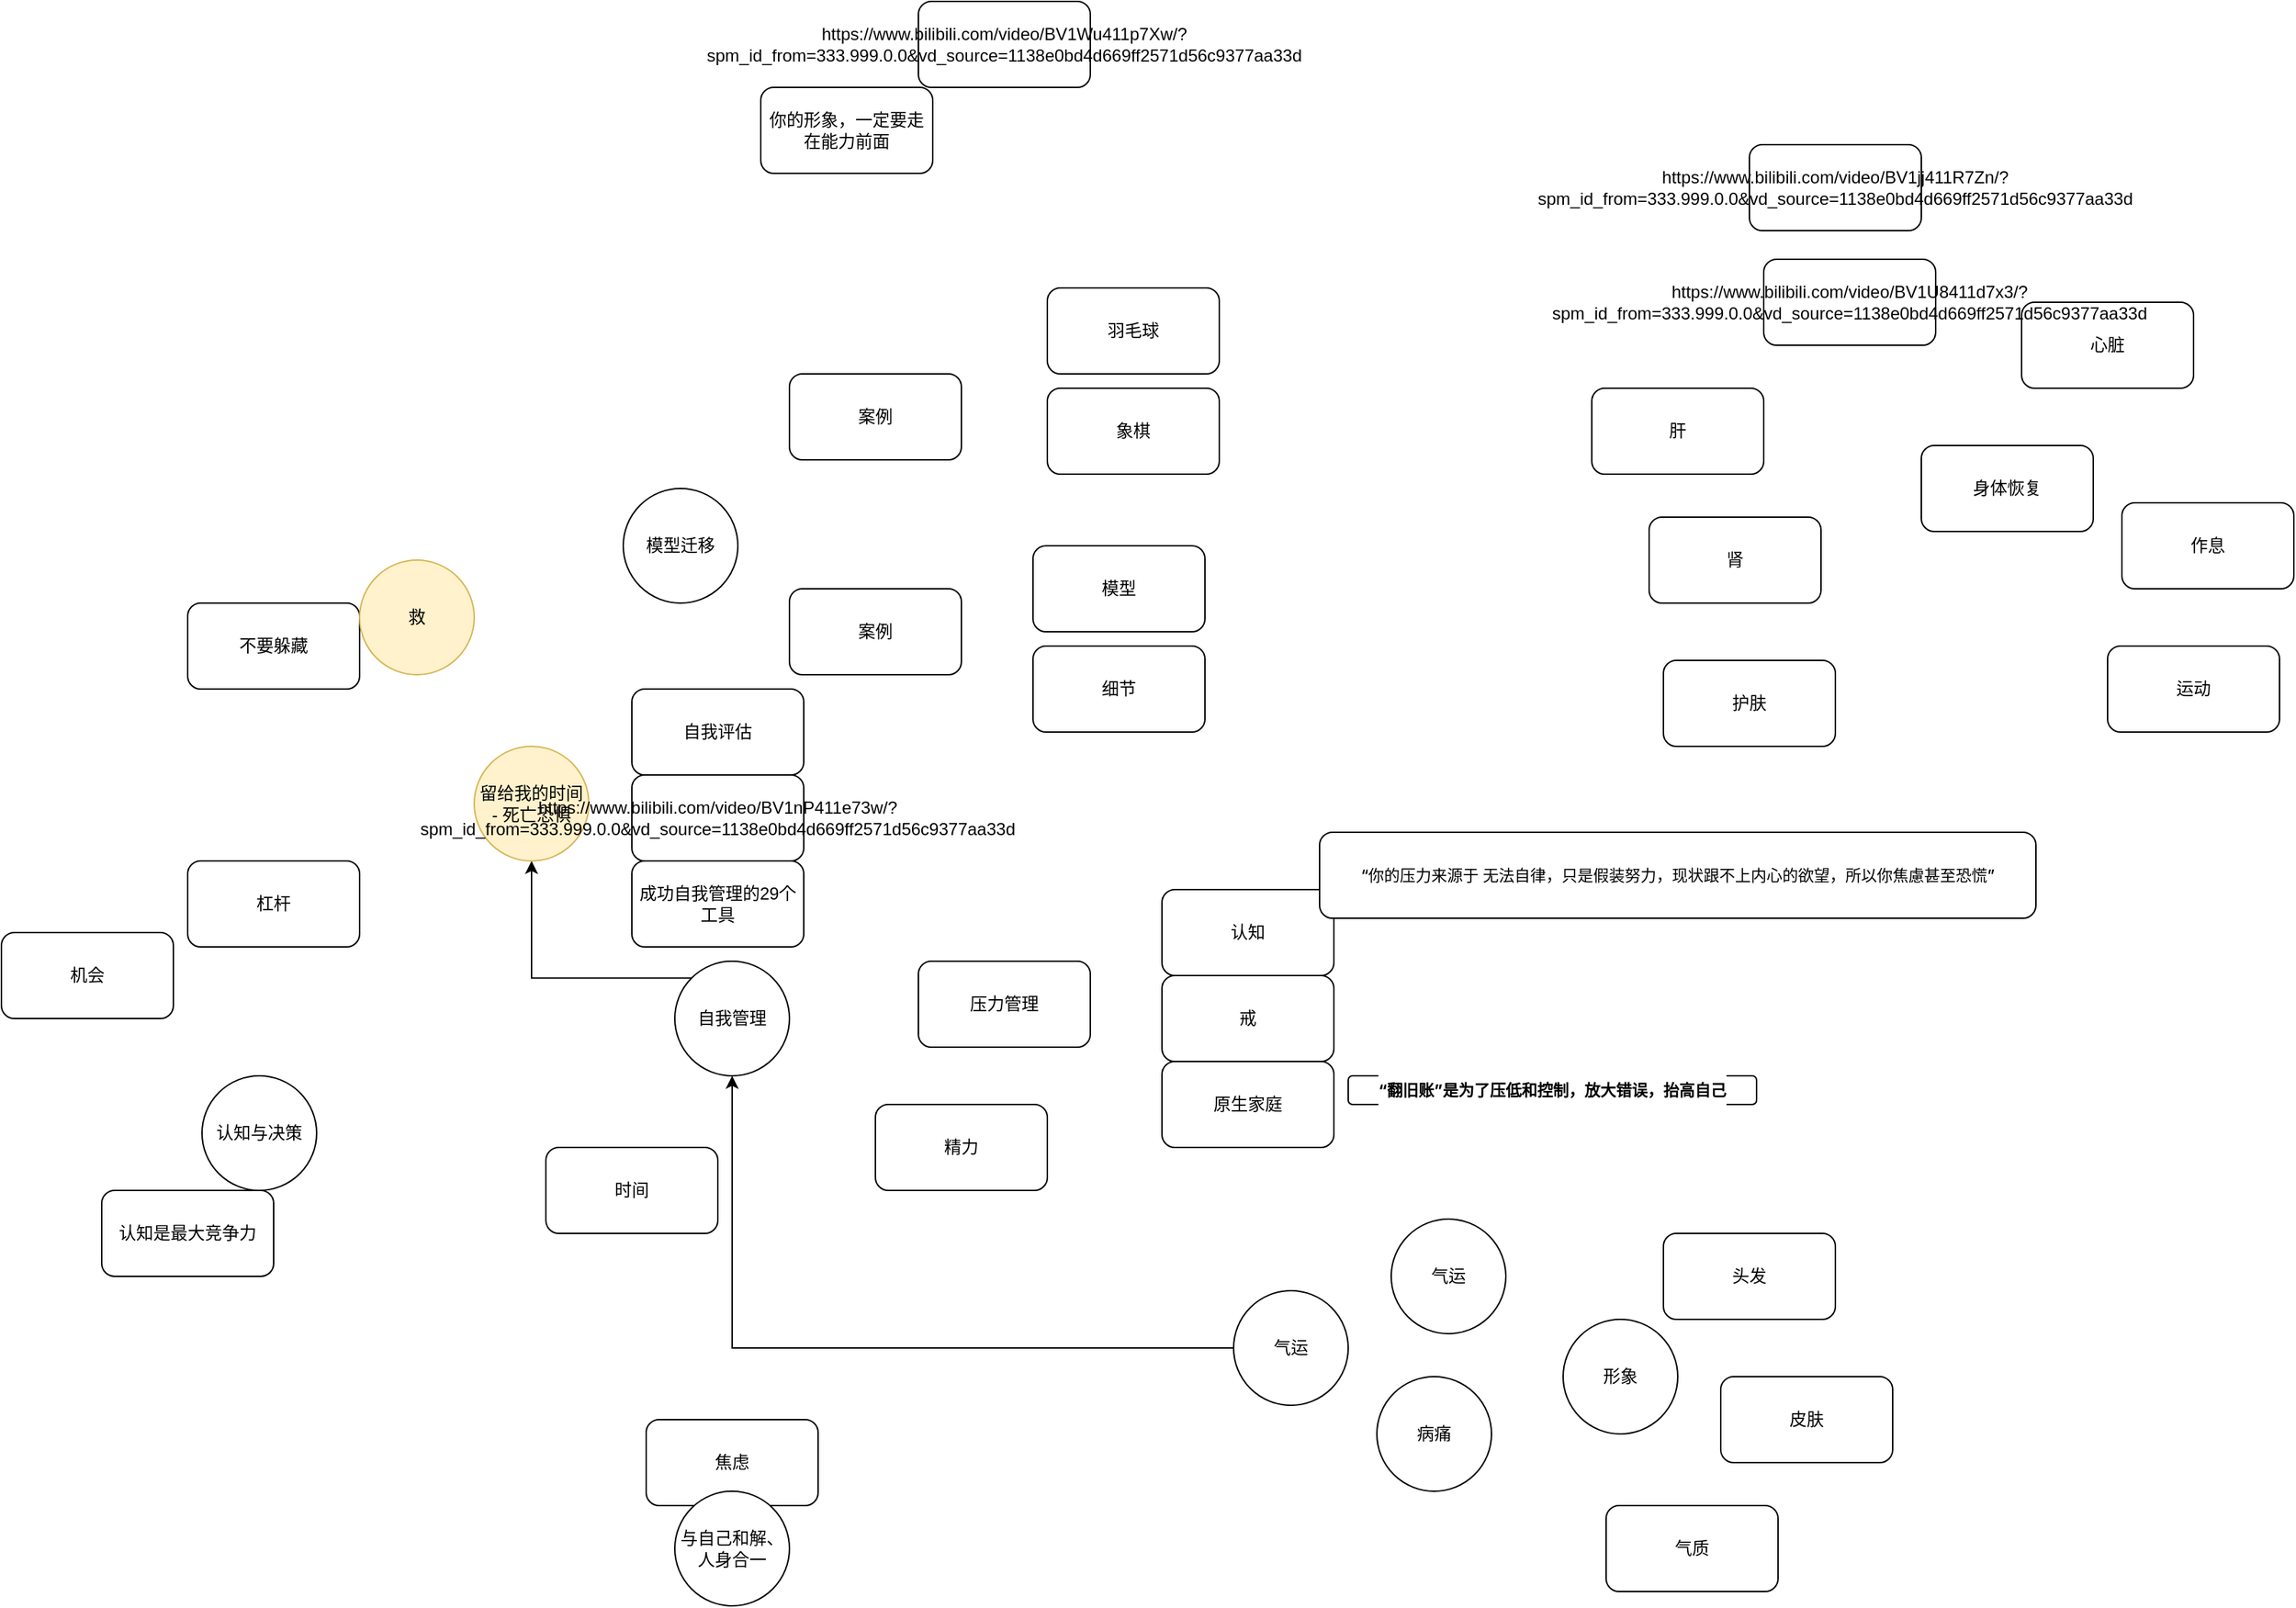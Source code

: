 <mxfile version="21.6.6" type="github">
  <diagram name="第 1 页" id="dakM9nL8LV4iqTdno8jL">
    <mxGraphModel dx="2620" dy="2172" grid="1" gridSize="10" guides="1" tooltips="1" connect="1" arrows="1" fold="1" page="1" pageScale="1" pageWidth="827" pageHeight="1169" math="0" shadow="0">
      <root>
        <mxCell id="0" />
        <mxCell id="1" parent="0" />
        <mxCell id="mPqD-2F0gGFnDQa81UJL-1" value="自我评估" style="rounded=1;whiteSpace=wrap;html=1;" parent="1" vertex="1">
          <mxGeometry x="380" y="190" width="120" height="60" as="geometry" />
        </mxCell>
        <mxCell id="mPqD-2F0gGFnDQa81UJL-28" style="edgeStyle=orthogonalEdgeStyle;rounded=0;orthogonalLoop=1;jettySize=auto;html=1;exitX=0;exitY=0;exitDx=0;exitDy=0;" parent="1" source="mPqD-2F0gGFnDQa81UJL-2" target="mPqD-2F0gGFnDQa81UJL-27" edge="1">
          <mxGeometry relative="1" as="geometry" />
        </mxCell>
        <mxCell id="mPqD-2F0gGFnDQa81UJL-2" value="自我管理" style="ellipse;whiteSpace=wrap;html=1;aspect=fixed;" parent="1" vertex="1">
          <mxGeometry x="410" y="380" width="80" height="80" as="geometry" />
        </mxCell>
        <mxCell id="mPqD-2F0gGFnDQa81UJL-3" value="认知与决策" style="ellipse;whiteSpace=wrap;html=1;aspect=fixed;" parent="1" vertex="1">
          <mxGeometry x="80" y="460" width="80" height="80" as="geometry" />
        </mxCell>
        <mxCell id="mPqD-2F0gGFnDQa81UJL-4" value="机会" style="rounded=1;whiteSpace=wrap;html=1;" parent="1" vertex="1">
          <mxGeometry x="-60" y="360" width="120" height="60" as="geometry" />
        </mxCell>
        <mxCell id="mPqD-2F0gGFnDQa81UJL-5" value="杠杆" style="rounded=1;whiteSpace=wrap;html=1;" parent="1" vertex="1">
          <mxGeometry x="70" y="310" width="120" height="60" as="geometry" />
        </mxCell>
        <mxCell id="mPqD-2F0gGFnDQa81UJL-7" value="压力管理" style="rounded=1;whiteSpace=wrap;html=1;" parent="1" vertex="1">
          <mxGeometry x="580" y="380" width="120" height="60" as="geometry" />
        </mxCell>
        <mxCell id="mPqD-2F0gGFnDQa81UJL-8" value="精力" style="rounded=1;whiteSpace=wrap;html=1;" parent="1" vertex="1">
          <mxGeometry x="550" y="480" width="120" height="60" as="geometry" />
        </mxCell>
        <mxCell id="mPqD-2F0gGFnDQa81UJL-9" value="时间" style="rounded=1;whiteSpace=wrap;html=1;" parent="1" vertex="1">
          <mxGeometry x="320" y="510" width="120" height="60" as="geometry" />
        </mxCell>
        <mxCell id="mPqD-2F0gGFnDQa81UJL-10" value="模型迁移" style="ellipse;whiteSpace=wrap;html=1;aspect=fixed;" parent="1" vertex="1">
          <mxGeometry x="374" y="50" width="80" height="80" as="geometry" />
        </mxCell>
        <mxCell id="mPqD-2F0gGFnDQa81UJL-11" value="案例" style="rounded=1;whiteSpace=wrap;html=1;" parent="1" vertex="1">
          <mxGeometry x="490" y="-30" width="120" height="60" as="geometry" />
        </mxCell>
        <mxCell id="mPqD-2F0gGFnDQa81UJL-12" value="羽毛球" style="rounded=1;whiteSpace=wrap;html=1;" parent="1" vertex="1">
          <mxGeometry x="670" y="-90" width="120" height="60" as="geometry" />
        </mxCell>
        <mxCell id="mPqD-2F0gGFnDQa81UJL-13" value="象棋" style="rounded=1;whiteSpace=wrap;html=1;" parent="1" vertex="1">
          <mxGeometry x="670" y="-20" width="120" height="60" as="geometry" />
        </mxCell>
        <mxCell id="mPqD-2F0gGFnDQa81UJL-14" value="案例" style="rounded=1;whiteSpace=wrap;html=1;" parent="1" vertex="1">
          <mxGeometry x="490" y="120" width="120" height="60" as="geometry" />
        </mxCell>
        <mxCell id="mPqD-2F0gGFnDQa81UJL-15" value="模型" style="rounded=1;whiteSpace=wrap;html=1;" parent="1" vertex="1">
          <mxGeometry x="660" y="90" width="120" height="60" as="geometry" />
        </mxCell>
        <mxCell id="mPqD-2F0gGFnDQa81UJL-16" value="细节" style="rounded=1;whiteSpace=wrap;html=1;" parent="1" vertex="1">
          <mxGeometry x="660" y="160" width="120" height="60" as="geometry" />
        </mxCell>
        <mxCell id="mPqD-2F0gGFnDQa81UJL-17" value="认知" style="rounded=1;whiteSpace=wrap;html=1;" parent="1" vertex="1">
          <mxGeometry x="750" y="330" width="120" height="60" as="geometry" />
        </mxCell>
        <mxCell id="mPqD-2F0gGFnDQa81UJL-18" value="戒" style="rounded=1;whiteSpace=wrap;html=1;" parent="1" vertex="1">
          <mxGeometry x="750" y="390" width="120" height="60" as="geometry" />
        </mxCell>
        <mxCell id="mPqD-2F0gGFnDQa81UJL-19" value="病痛" style="ellipse;whiteSpace=wrap;html=1;aspect=fixed;" parent="1" vertex="1">
          <mxGeometry x="900" y="670" width="80" height="80" as="geometry" />
        </mxCell>
        <mxCell id="mPqD-2F0gGFnDQa81UJL-22" style="edgeStyle=orthogonalEdgeStyle;rounded=0;orthogonalLoop=1;jettySize=auto;html=1;exitX=0;exitY=0.5;exitDx=0;exitDy=0;entryX=0.5;entryY=1;entryDx=0;entryDy=0;" parent="1" source="mPqD-2F0gGFnDQa81UJL-20" target="mPqD-2F0gGFnDQa81UJL-2" edge="1">
          <mxGeometry relative="1" as="geometry" />
        </mxCell>
        <mxCell id="mPqD-2F0gGFnDQa81UJL-20" value="气运" style="ellipse;whiteSpace=wrap;html=1;aspect=fixed;" parent="1" vertex="1">
          <mxGeometry x="800" y="610" width="80" height="80" as="geometry" />
        </mxCell>
        <mxCell id="mPqD-2F0gGFnDQa81UJL-21" value="气运" style="ellipse;whiteSpace=wrap;html=1;aspect=fixed;" parent="1" vertex="1">
          <mxGeometry x="910" y="560" width="80" height="80" as="geometry" />
        </mxCell>
        <mxCell id="mPqD-2F0gGFnDQa81UJL-23" value="形象" style="ellipse;whiteSpace=wrap;html=1;aspect=fixed;" parent="1" vertex="1">
          <mxGeometry x="1030" y="630" width="80" height="80" as="geometry" />
        </mxCell>
        <mxCell id="mPqD-2F0gGFnDQa81UJL-24" value="头发" style="rounded=1;whiteSpace=wrap;html=1;" parent="1" vertex="1">
          <mxGeometry x="1100" y="570" width="120" height="60" as="geometry" />
        </mxCell>
        <mxCell id="mPqD-2F0gGFnDQa81UJL-25" value="皮肤" style="rounded=1;whiteSpace=wrap;html=1;" parent="1" vertex="1">
          <mxGeometry x="1140" y="670" width="120" height="60" as="geometry" />
        </mxCell>
        <mxCell id="mPqD-2F0gGFnDQa81UJL-26" value="气质" style="rounded=1;whiteSpace=wrap;html=1;" parent="1" vertex="1">
          <mxGeometry x="1060" y="760" width="120" height="60" as="geometry" />
        </mxCell>
        <mxCell id="mPqD-2F0gGFnDQa81UJL-27" value="留给我的时间 - 死亡恐惧" style="ellipse;whiteSpace=wrap;html=1;aspect=fixed;fillColor=#fff2cc;strokeColor=#d6b656;" parent="1" vertex="1">
          <mxGeometry x="270" y="230" width="80" height="80" as="geometry" />
        </mxCell>
        <mxCell id="mPqD-2F0gGFnDQa81UJL-29" value="原生家庭" style="rounded=1;whiteSpace=wrap;html=1;" parent="1" vertex="1">
          <mxGeometry x="750" y="450" width="120" height="60" as="geometry" />
        </mxCell>
        <mxCell id="mPqD-2F0gGFnDQa81UJL-30" value="&lt;h1 style=&quot;margin: 0px 0px 6px; color: var(--text1); padding: 0px; font-family: -apple-system, BlinkMacSystemFont, &amp;quot;Helvetica Neue&amp;quot;, Helvetica, Arial, &amp;quot;PingFang SC&amp;quot;, &amp;quot;Hiragino Sans GB&amp;quot;, &amp;quot;Microsoft YaHei&amp;quot;, sans-serif; -webkit-font-smoothing: antialiased; line-height: 34px; overflow: hidden; text-overflow: ellipsis; text-align: start; background-color: rgb(255, 255, 255);&quot; data-v-4f1c0915=&quot;&quot; class=&quot;video-title&quot; title=&quot;“翻旧账”是为了压低和控制，放大错误，抬高自己&quot;&gt;&lt;font style=&quot;font-size: 11px;&quot;&gt;“翻旧账”是为了压低和控制，放大错误，抬高自己&lt;/font&gt;&lt;/h1&gt;" style="rounded=1;whiteSpace=wrap;html=1;" parent="1" vertex="1">
          <mxGeometry x="880" y="460" width="285" height="20" as="geometry" />
        </mxCell>
        <mxCell id="mPqD-2F0gGFnDQa81UJL-31" value="&lt;h1 style=&quot;margin: 0px 0px 6px; color: var(--text1); font-weight: 500; padding: 0px; font-family: -apple-system, BlinkMacSystemFont, &amp;quot;Helvetica Neue&amp;quot;, Helvetica, Arial, &amp;quot;PingFang SC&amp;quot;, &amp;quot;Hiragino Sans GB&amp;quot;, &amp;quot;Microsoft YaHei&amp;quot;, sans-serif; -webkit-font-smoothing: antialiased; line-height: 34px; overflow: hidden; text-overflow: ellipsis; text-align: start; background-color: rgb(255, 255, 255);&quot; data-v-4f1c0915=&quot;&quot; class=&quot;video-title&quot; title=&quot;“你的压力来源于 无法自律，只是假装努力，现状跟不上内心的欲望，所以你焦慮甚至恐慌”&quot;&gt;&lt;font style=&quot;font-size: 11px;&quot;&gt;“你的压力来源于 无法自律，只是假装努力，现状跟不上内心的欲望，所以你焦慮甚至恐慌”&lt;/font&gt;&lt;/h1&gt;" style="rounded=1;whiteSpace=wrap;html=1;" parent="1" vertex="1">
          <mxGeometry x="860" y="290" width="500" height="60" as="geometry" />
        </mxCell>
        <mxCell id="mPqD-2F0gGFnDQa81UJL-32" value="不要躲藏" style="rounded=1;whiteSpace=wrap;html=1;" parent="1" vertex="1">
          <mxGeometry x="70" y="130" width="120" height="60" as="geometry" />
        </mxCell>
        <mxCell id="mPqD-2F0gGFnDQa81UJL-33" value="救" style="ellipse;whiteSpace=wrap;html=1;aspect=fixed;fillColor=#fff2cc;strokeColor=#d6b656;" parent="1" vertex="1">
          <mxGeometry x="190" y="100" width="80" height="80" as="geometry" />
        </mxCell>
        <mxCell id="mPqD-2F0gGFnDQa81UJL-34" value="认知是最大竞争力" style="rounded=1;whiteSpace=wrap;html=1;" parent="1" vertex="1">
          <mxGeometry x="10" y="540" width="120" height="60" as="geometry" />
        </mxCell>
        <mxCell id="mPqD-2F0gGFnDQa81UJL-35" value="身体恢复" style="rounded=1;whiteSpace=wrap;html=1;" parent="1" vertex="1">
          <mxGeometry x="1280" y="20" width="120" height="60" as="geometry" />
        </mxCell>
        <mxCell id="mPqD-2F0gGFnDQa81UJL-36" value="成功自我管理的29个工具" style="rounded=1;whiteSpace=wrap;html=1;" parent="1" vertex="1">
          <mxGeometry x="380" y="310" width="120" height="60" as="geometry" />
        </mxCell>
        <mxCell id="mPqD-2F0gGFnDQa81UJL-37" value="https://www.bilibili.com/video/BV1nP411e73w/?spm_id_from=333.999.0.0&amp;amp;vd_source=1138e0bd4d669ff2571d56c9377aa33d" style="rounded=1;whiteSpace=wrap;html=1;" parent="1" vertex="1">
          <mxGeometry x="380" y="250" width="120" height="60" as="geometry" />
        </mxCell>
        <mxCell id="oojp53osQ3FEO0hUYnJl-1" value="焦虑" style="rounded=1;whiteSpace=wrap;html=1;" vertex="1" parent="1">
          <mxGeometry x="390" y="700" width="120" height="60" as="geometry" />
        </mxCell>
        <mxCell id="oojp53osQ3FEO0hUYnJl-2" value="与自己和解、人身合一" style="ellipse;whiteSpace=wrap;html=1;aspect=fixed;" vertex="1" parent="1">
          <mxGeometry x="410" y="750" width="80" height="80" as="geometry" />
        </mxCell>
        <mxCell id="oojp53osQ3FEO0hUYnJl-3" value="肝" style="rounded=1;whiteSpace=wrap;html=1;" vertex="1" parent="1">
          <mxGeometry x="1050" y="-20" width="120" height="60" as="geometry" />
        </mxCell>
        <mxCell id="oojp53osQ3FEO0hUYnJl-4" value="肾" style="rounded=1;whiteSpace=wrap;html=1;" vertex="1" parent="1">
          <mxGeometry x="1090" y="70" width="120" height="60" as="geometry" />
        </mxCell>
        <mxCell id="oojp53osQ3FEO0hUYnJl-5" value="护肤" style="rounded=1;whiteSpace=wrap;html=1;" vertex="1" parent="1">
          <mxGeometry x="1100" y="170" width="120" height="60" as="geometry" />
        </mxCell>
        <mxCell id="oojp53osQ3FEO0hUYnJl-6" value="作息" style="rounded=1;whiteSpace=wrap;html=1;" vertex="1" parent="1">
          <mxGeometry x="1420" y="60" width="120" height="60" as="geometry" />
        </mxCell>
        <mxCell id="oojp53osQ3FEO0hUYnJl-7" value="心脏" style="rounded=1;whiteSpace=wrap;html=1;" vertex="1" parent="1">
          <mxGeometry x="1350" y="-80" width="120" height="60" as="geometry" />
        </mxCell>
        <mxCell id="oojp53osQ3FEO0hUYnJl-8" value="运动" style="rounded=1;whiteSpace=wrap;html=1;" vertex="1" parent="1">
          <mxGeometry x="1410" y="160" width="120" height="60" as="geometry" />
        </mxCell>
        <mxCell id="oojp53osQ3FEO0hUYnJl-9" value="https://www.bilibili.com/video/BV1U8411d7x3/?spm_id_from=333.999.0.0&amp;amp;vd_source=1138e0bd4d669ff2571d56c9377aa33d" style="rounded=1;whiteSpace=wrap;html=1;" vertex="1" parent="1">
          <mxGeometry x="1170" y="-110" width="120" height="60" as="geometry" />
        </mxCell>
        <mxCell id="oojp53osQ3FEO0hUYnJl-10" value="https://www.bilibili.com/video/BV1jj411R7Zn/?spm_id_from=333.999.0.0&amp;amp;vd_source=1138e0bd4d669ff2571d56c9377aa33d" style="rounded=1;whiteSpace=wrap;html=1;" vertex="1" parent="1">
          <mxGeometry x="1160" y="-190" width="120" height="60" as="geometry" />
        </mxCell>
        <mxCell id="oojp53osQ3FEO0hUYnJl-11" value="你的形象，一定要走在能力前面" style="rounded=1;whiteSpace=wrap;html=1;" vertex="1" parent="1">
          <mxGeometry x="470" y="-230" width="120" height="60" as="geometry" />
        </mxCell>
        <mxCell id="oojp53osQ3FEO0hUYnJl-12" value="https://www.bilibili.com/video/BV1Wu411p7Xw/?spm_id_from=333.999.0.0&amp;amp;vd_source=1138e0bd4d669ff2571d56c9377aa33d" style="rounded=1;whiteSpace=wrap;html=1;" vertex="1" parent="1">
          <mxGeometry x="580" y="-290" width="120" height="60" as="geometry" />
        </mxCell>
      </root>
    </mxGraphModel>
  </diagram>
</mxfile>

